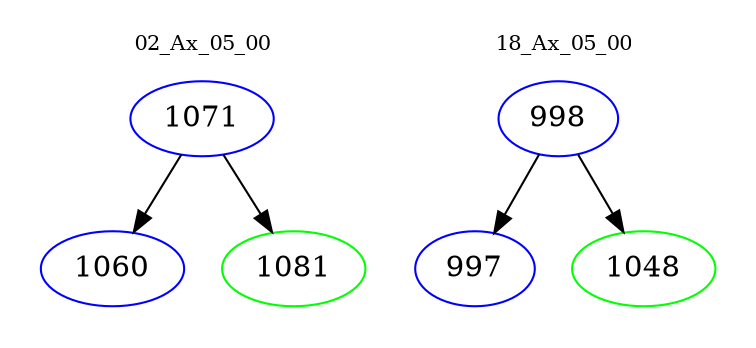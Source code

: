 digraph{
subgraph cluster_0 {
color = white
label = "02_Ax_05_00";
fontsize=10;
T0_1071 [label="1071", color="blue"]
T0_1071 -> T0_1060 [color="black"]
T0_1060 [label="1060", color="blue"]
T0_1071 -> T0_1081 [color="black"]
T0_1081 [label="1081", color="green"]
}
subgraph cluster_1 {
color = white
label = "18_Ax_05_00";
fontsize=10;
T1_998 [label="998", color="blue"]
T1_998 -> T1_997 [color="black"]
T1_997 [label="997", color="blue"]
T1_998 -> T1_1048 [color="black"]
T1_1048 [label="1048", color="green"]
}
}
